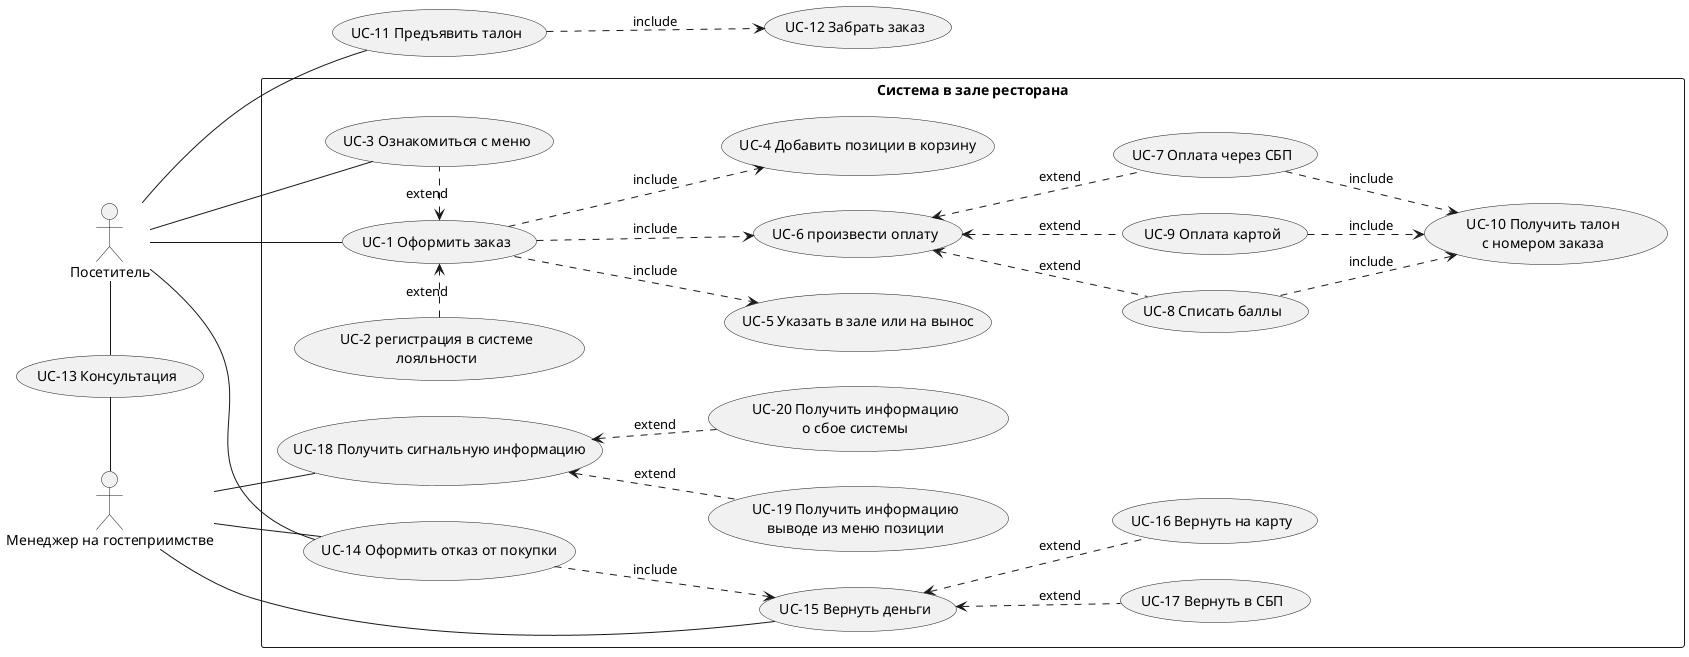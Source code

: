 @startuml
left to right direction
skinparam packageStyle rectangle
actor "Посетитель" as clt
actor "Менеджер на гостеприимстве" as mgr

usecase show_talon as "UC-11 Предъявить талон"
usecase take_order as "UC-12 Забрать заказ"
usecase cons as "UC-13 Консультация"

rectangle "Система в зале ресторана" {
usecase order as "UC-1 Оформить заказ"
usecase loyal as "UC-2 регистрация в системе
 лояльности"
usecase menu as "UC-3 Ознакомиться с меню"
usecase add_basket as "UC-4 Добавить позиции в корзину"
usecase take_type as "UC-5 Указать в зале или на вынос"
usecase pay as "UC-6 произвести оплату"
usecase pay_nal as "UC-7 Оплата через СБП"
usecase pay_bunus as "UC-8 Списать баллы"
usecase pay_card as "UC-9 Оплата картой"
usecase talon as "UC-10 Получить талон
 с номером заказа"
usecase back as "UC-14 Оформить отказ от покупки"
usecase pay_back as "UC-15 Вернуть деньги"
usecase eq_back as "UC-16 Вернуть на карту"
usecase nal_back as "UC-17 Вернуть в СБП"
usecase error as "UC-18 Получить сигнальную информацию"
usecase chk_out as "UC-19 Получить информацию
 выводе из меню позиции"
usecase chk_err as "UC-20 Получить информацию
 о сбое системы"

  clt -- (menu)
  clt -- (order)
  clt -- (show_talon)
  clt -- (back)
  clt - (cons)
  (cons) - mgr
  mgr -- error
  
  (loyal) .> (order) : extend
  (show_talon) ..> (take_order) : include
  
  (order) <. (menu) : extend
  (order) ..> (add_basket) : include
  (order) ..> (take_type) : include
  (order) ..> (pay) : include
  (pay) <.. (pay_nal) : extend
  (pay) <.. (pay_card) : extend
  (pay) <.. (pay_bunus) : extend
  (pay_nal) ..> (talon) : include
  (pay_card) ..> (talon) : include
  (pay_bunus) ..> (talon) : include
  
  mgr -- (back)
  mgr -- (pay_back)
  (back) ..> (pay_back) : include
  (pay_back) <.. (nal_back) : extend
  (pay_back) <.. (eq_back) : extend
  
  error <.. (chk_err) : extend
  error <.. (chk_out) : extend
  
}
@enduml